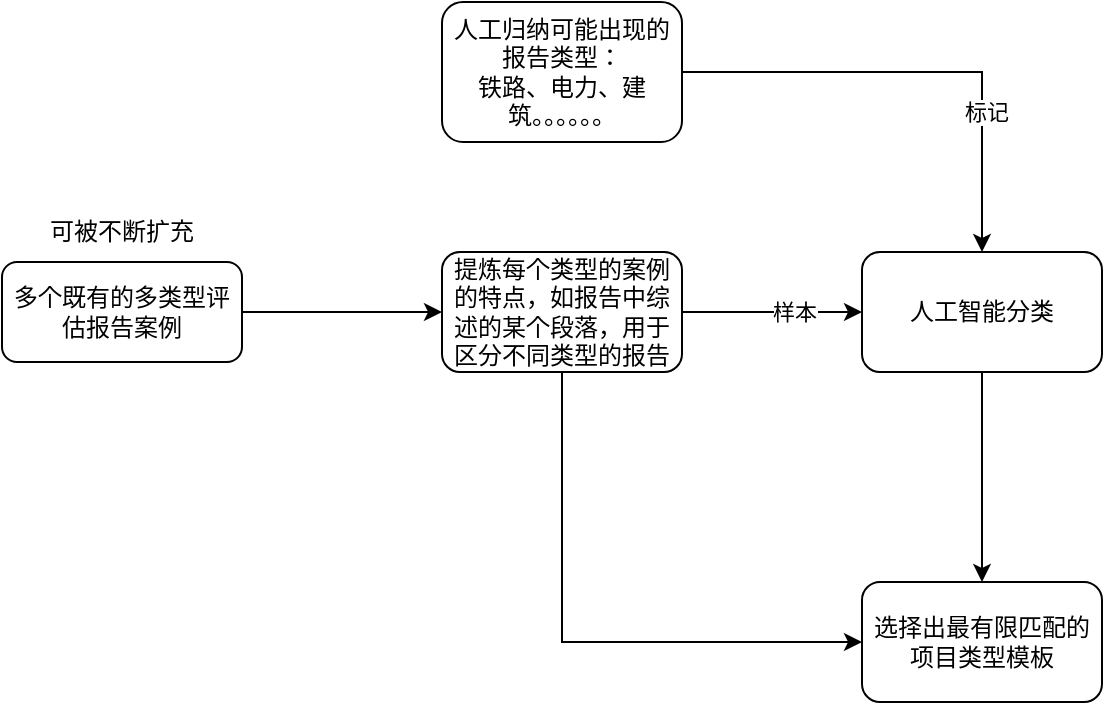 <mxfile version="21.6.8" type="github">
  <diagram name="第 1 页" id="6-zEqWDLABRJ-0VvF1WF">
    <mxGraphModel dx="1434" dy="730" grid="1" gridSize="10" guides="1" tooltips="1" connect="1" arrows="1" fold="1" page="1" pageScale="1" pageWidth="850" pageHeight="1100" math="0" shadow="0">
      <root>
        <mxCell id="0" />
        <mxCell id="1" parent="0" />
        <mxCell id="fpNSDFRgm4avGdtvMv96-3" style="edgeStyle=orthogonalEdgeStyle;rounded=0;orthogonalLoop=1;jettySize=auto;html=1;" edge="1" parent="1" source="fpNSDFRgm4avGdtvMv96-1" target="fpNSDFRgm4avGdtvMv96-2">
          <mxGeometry relative="1" as="geometry" />
        </mxCell>
        <mxCell id="fpNSDFRgm4avGdtvMv96-1" value="多个既有的多类型评估报告案例" style="rounded=1;whiteSpace=wrap;html=1;" vertex="1" parent="1">
          <mxGeometry x="40" y="230" width="120" height="50" as="geometry" />
        </mxCell>
        <mxCell id="fpNSDFRgm4avGdtvMv96-9" style="edgeStyle=orthogonalEdgeStyle;rounded=0;orthogonalLoop=1;jettySize=auto;html=1;" edge="1" parent="1" source="fpNSDFRgm4avGdtvMv96-2" target="fpNSDFRgm4avGdtvMv96-6">
          <mxGeometry relative="1" as="geometry" />
        </mxCell>
        <mxCell id="fpNSDFRgm4avGdtvMv96-10" value="样本" style="edgeLabel;html=1;align=center;verticalAlign=middle;resizable=0;points=[];" vertex="1" connectable="0" parent="fpNSDFRgm4avGdtvMv96-9">
          <mxGeometry x="0.244" relative="1" as="geometry">
            <mxPoint as="offset" />
          </mxGeometry>
        </mxCell>
        <mxCell id="fpNSDFRgm4avGdtvMv96-12" style="edgeStyle=orthogonalEdgeStyle;rounded=0;orthogonalLoop=1;jettySize=auto;html=1;entryX=0;entryY=0.5;entryDx=0;entryDy=0;exitX=0.5;exitY=1;exitDx=0;exitDy=0;" edge="1" parent="1" source="fpNSDFRgm4avGdtvMv96-2" target="fpNSDFRgm4avGdtvMv96-11">
          <mxGeometry relative="1" as="geometry" />
        </mxCell>
        <mxCell id="fpNSDFRgm4avGdtvMv96-2" value="提炼每个类型的案例的特点，如报告中综述的某个段落，用于区分不同类型的报告" style="rounded=1;whiteSpace=wrap;html=1;" vertex="1" parent="1">
          <mxGeometry x="260" y="225" width="120" height="60" as="geometry" />
        </mxCell>
        <mxCell id="fpNSDFRgm4avGdtvMv96-7" style="edgeStyle=orthogonalEdgeStyle;rounded=0;orthogonalLoop=1;jettySize=auto;html=1;" edge="1" parent="1" source="fpNSDFRgm4avGdtvMv96-4" target="fpNSDFRgm4avGdtvMv96-6">
          <mxGeometry relative="1" as="geometry" />
        </mxCell>
        <mxCell id="fpNSDFRgm4avGdtvMv96-8" value="标记" style="edgeLabel;html=1;align=center;verticalAlign=middle;resizable=0;points=[];" vertex="1" connectable="0" parent="fpNSDFRgm4avGdtvMv96-7">
          <mxGeometry x="0.417" y="2" relative="1" as="geometry">
            <mxPoint as="offset" />
          </mxGeometry>
        </mxCell>
        <mxCell id="fpNSDFRgm4avGdtvMv96-4" value="&lt;div&gt;人工归纳可能出现的报告类型：&lt;/div&gt;&lt;div&gt;铁路、电力、建筑。。。。。。&lt;br&gt;&lt;/div&gt;" style="rounded=1;whiteSpace=wrap;html=1;" vertex="1" parent="1">
          <mxGeometry x="260" y="100" width="120" height="70" as="geometry" />
        </mxCell>
        <mxCell id="fpNSDFRgm4avGdtvMv96-5" value="可被不断扩充" style="text;html=1;strokeColor=none;fillColor=none;align=center;verticalAlign=middle;whiteSpace=wrap;rounded=0;" vertex="1" parent="1">
          <mxGeometry x="40" y="200" width="120" height="30" as="geometry" />
        </mxCell>
        <mxCell id="fpNSDFRgm4avGdtvMv96-13" style="edgeStyle=orthogonalEdgeStyle;rounded=0;orthogonalLoop=1;jettySize=auto;html=1;" edge="1" parent="1" source="fpNSDFRgm4avGdtvMv96-6" target="fpNSDFRgm4avGdtvMv96-11">
          <mxGeometry relative="1" as="geometry" />
        </mxCell>
        <mxCell id="fpNSDFRgm4avGdtvMv96-6" value="人工智能分类" style="rounded=1;whiteSpace=wrap;html=1;" vertex="1" parent="1">
          <mxGeometry x="470" y="225" width="120" height="60" as="geometry" />
        </mxCell>
        <mxCell id="fpNSDFRgm4avGdtvMv96-11" value="选择出最有限匹配的项目类型模板" style="rounded=1;whiteSpace=wrap;html=1;" vertex="1" parent="1">
          <mxGeometry x="470" y="390" width="120" height="60" as="geometry" />
        </mxCell>
      </root>
    </mxGraphModel>
  </diagram>
</mxfile>
